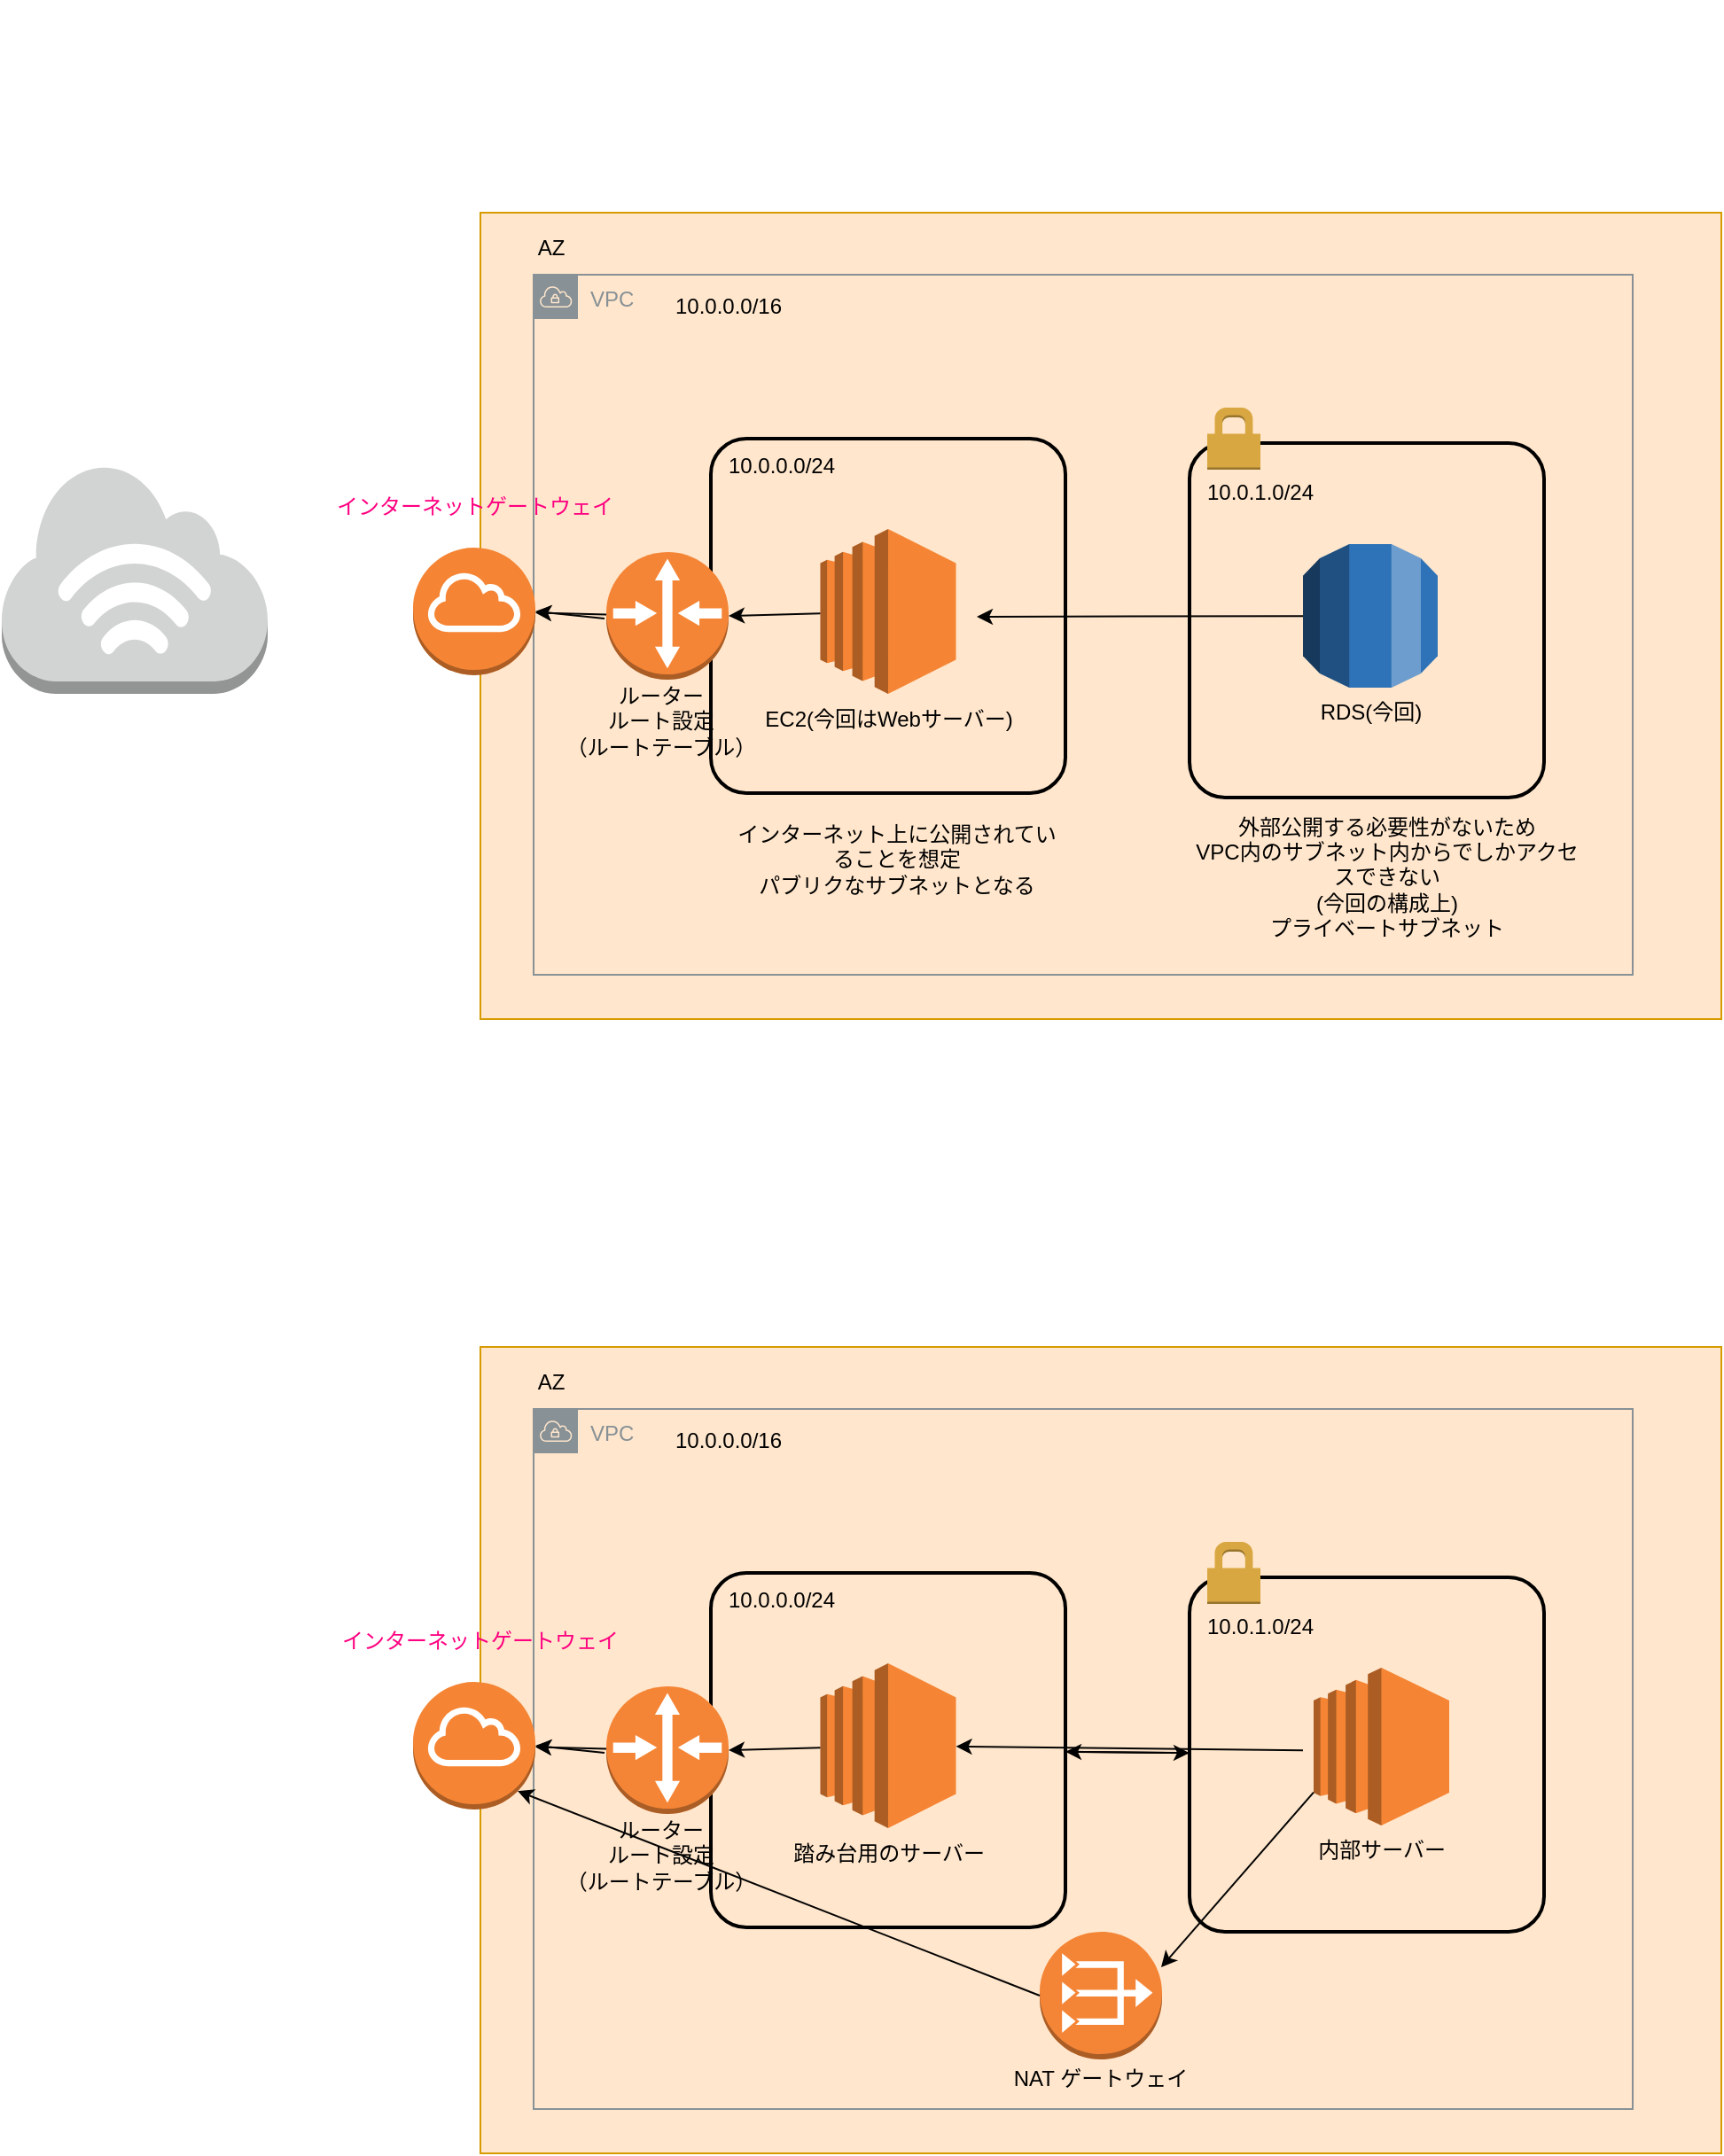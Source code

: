 <mxfile>
    <diagram id="4mKPl1IwxNbf66QrhqBI" name="Page-1">
        <mxGraphModel dx="1709" dy="473" grid="1" gridSize="10" guides="1" tooltips="1" connect="1" arrows="1" fold="1" page="1" pageScale="1" pageWidth="827" pageHeight="1169" math="0" shadow="0">
            <root>
                <mxCell id="0"/>
                <mxCell id="1" parent="0"/>
                <mxCell id="4" value="" style="rounded=0;whiteSpace=wrap;html=1;fillColor=#ffe6cc;strokeColor=#d79b00;fillStyle=auto;gradientColor=none;" parent="1" vertex="1">
                    <mxGeometry x="30" y="130" width="700" height="455" as="geometry"/>
                </mxCell>
                <mxCell id="3" value="VPC" style="sketch=0;outlineConnect=0;gradientColor=none;html=1;whiteSpace=wrap;fontSize=12;fontStyle=0;shape=mxgraph.aws4.group;grIcon=mxgraph.aws4.group_vpc;strokeColor=#879196;fillColor=none;verticalAlign=top;align=left;spacingLeft=30;fontColor=#879196;dashed=0;" parent="1" vertex="1">
                    <mxGeometry x="60" y="165" width="620" height="395" as="geometry"/>
                </mxCell>
                <mxCell id="26" value="10.0.0.0/16" style="text;html=1;align=center;verticalAlign=middle;whiteSpace=wrap;rounded=0;fillStyle=auto;fontColor=#000000;" parent="1" vertex="1">
                    <mxGeometry x="140" y="170" width="60" height="25" as="geometry"/>
                </mxCell>
                <mxCell id="27" value="AZ" style="text;html=1;align=center;verticalAlign=middle;whiteSpace=wrap;rounded=0;fillStyle=auto;fontColor=#000000;" parent="1" vertex="1">
                    <mxGeometry x="40" y="135" width="60" height="30" as="geometry"/>
                </mxCell>
                <mxCell id="28" value="" style="rounded=1;arcSize=10;dashed=0;fillColor=none;gradientColor=none;strokeWidth=2;fillStyle=auto;fontColor=#000000;strokeColor=#000000;" parent="1" vertex="1">
                    <mxGeometry x="430" y="260" width="200" height="200" as="geometry"/>
                </mxCell>
                <mxCell id="29" value="" style="dashed=0;html=1;shape=mxgraph.aws3.permissions;fillColor=#D9A741;gradientColor=none;dashed=0;fillStyle=auto;fontColor=#000000;" parent="1" vertex="1">
                    <mxGeometry x="440" y="240" width="30" height="35" as="geometry"/>
                </mxCell>
                <mxCell id="30" value="" style="rounded=1;arcSize=10;dashed=0;fillColor=none;gradientColor=none;strokeWidth=2;fillStyle=auto;fontColor=#000000;strokeColor=#000000;" parent="1" vertex="1">
                    <mxGeometry x="160" y="257.5" width="200" height="200" as="geometry"/>
                </mxCell>
                <mxCell id="32" value="EC2(今回はWebサーバー)" style="outlineConnect=0;dashed=0;verticalLabelPosition=bottom;verticalAlign=top;align=center;html=1;shape=mxgraph.aws3.ec2;fillColor=#F58534;gradientColor=none;fillStyle=auto;strokeColor=#000000;fontColor=#000000;" parent="1" vertex="1">
                    <mxGeometry x="221.75" y="308.5" width="76.5" height="93" as="geometry"/>
                </mxCell>
                <mxCell id="39" value="RDS(今回)" style="outlineConnect=0;dashed=0;verticalLabelPosition=bottom;verticalAlign=top;align=center;html=1;shape=mxgraph.aws3.rds;fillColor=#2E73B8;gradientColor=none;fillStyle=auto;strokeColor=#000000;fontColor=#000000;" parent="1" vertex="1">
                    <mxGeometry x="494" y="317" width="76" height="81" as="geometry"/>
                </mxCell>
                <mxCell id="41" value="" style="endArrow=classic;html=1;fontColor=#000000;strokeColor=#030303;" parent="1" source="39" edge="1">
                    <mxGeometry width="50" height="50" relative="1" as="geometry">
                        <mxPoint x="350" y="380" as="sourcePoint"/>
                        <mxPoint x="310" y="358" as="targetPoint"/>
                    </mxGeometry>
                </mxCell>
                <mxCell id="42" value="10.0.0.0/24" style="text;html=1;align=center;verticalAlign=middle;whiteSpace=wrap;rounded=0;fillStyle=auto;fontColor=#000000;" parent="1" vertex="1">
                    <mxGeometry x="170" y="260" width="60" height="25" as="geometry"/>
                </mxCell>
                <mxCell id="43" value="10.0.1.0/24" style="text;html=1;align=center;verticalAlign=middle;whiteSpace=wrap;rounded=0;fillStyle=auto;fontColor=#000000;" parent="1" vertex="1">
                    <mxGeometry x="440" y="275" width="60" height="25" as="geometry"/>
                </mxCell>
                <mxCell id="53" value="" style="edgeStyle=none;html=1;strokeColor=#030303;fontColor=#000000;" parent="1" source="44" target="49" edge="1">
                    <mxGeometry relative="1" as="geometry"/>
                </mxCell>
                <mxCell id="44" value="" style="outlineConnect=0;dashed=0;verticalLabelPosition=bottom;verticalAlign=top;align=center;html=1;shape=mxgraph.aws3.router;fillColor=#F58536;gradientColor=none;fillStyle=auto;strokeColor=#000000;fontColor=#000000;" parent="1" vertex="1">
                    <mxGeometry x="101" y="321.5" width="69" height="72" as="geometry"/>
                </mxCell>
                <mxCell id="47" value="" style="outlineConnect=0;dashed=0;verticalLabelPosition=bottom;verticalAlign=top;align=center;html=1;shape=mxgraph.aws3.internet_3;fillColor=#D2D3D3;gradientColor=none;fillStyle=auto;strokeColor=#000000;fontColor=#000000;" parent="1" vertex="1">
                    <mxGeometry x="-240" y="271.5" width="150" height="130" as="geometry"/>
                </mxCell>
                <mxCell id="48" value="ルーター&lt;br&gt;ルート設定&lt;br&gt;（ルートテーブル）" style="text;html=1;align=center;verticalAlign=middle;whiteSpace=wrap;rounded=0;fillStyle=auto;fontColor=#000000;" parent="1" vertex="1">
                    <mxGeometry x="60" y="393.5" width="143.5" height="46.5" as="geometry"/>
                </mxCell>
                <mxCell id="49" value="" style="outlineConnect=0;dashed=0;verticalLabelPosition=bottom;verticalAlign=top;align=center;html=1;shape=mxgraph.aws3.internet_gateway;fillColor=#F58534;gradientColor=none;fillStyle=auto;strokeColor=#000000;fontColor=#000000;" parent="1" vertex="1">
                    <mxGeometry x="-8" y="319" width="69" height="72" as="geometry"/>
                </mxCell>
                <mxCell id="50" value="" style="endArrow=classic;html=1;fontColor=#000000;strokeColor=#030303;entryX=1;entryY=0.5;entryDx=0;entryDy=0;entryPerimeter=0;" parent="1" source="32" target="44" edge="1">
                    <mxGeometry width="50" height="50" relative="1" as="geometry">
                        <mxPoint x="224" y="354.476" as="sourcePoint"/>
                        <mxPoint x="40" y="354.89" as="targetPoint"/>
                    </mxGeometry>
                </mxCell>
                <mxCell id="52" value="" style="endArrow=classic;html=1;fontColor=#000000;strokeColor=#030303;entryX=1;entryY=0.5;entryDx=0;entryDy=0;entryPerimeter=0;" parent="1" target="49" edge="1">
                    <mxGeometry width="50" height="50" relative="1" as="geometry">
                        <mxPoint x="100" y="359" as="sourcePoint"/>
                        <mxPoint x="48.25" y="360.72" as="targetPoint"/>
                    </mxGeometry>
                </mxCell>
                <mxCell id="54" value="" style="endArrow=classic;html=1;fontColor=#000000;strokeColor=#FFFFFF;fillColor=#f5f5f5;" parent="1" target="47" edge="1">
                    <mxGeometry width="50" height="50" relative="1" as="geometry">
                        <mxPoint x="-10" y="360" as="sourcePoint"/>
                        <mxPoint x="71" y="365" as="targetPoint"/>
                        <Array as="points">
                            <mxPoint x="-90" y="360"/>
                        </Array>
                    </mxGeometry>
                </mxCell>
                <mxCell id="55" value="インターネットへ&lt;br&gt;" style="text;html=1;align=center;verticalAlign=middle;whiteSpace=wrap;rounded=0;fillStyle=auto;fontColor=#FFFFFF;" parent="1" vertex="1">
                    <mxGeometry x="-140" y="393.5" width="150" height="25" as="geometry"/>
                </mxCell>
                <mxCell id="56" value="外部公開する必要性がないため&lt;br&gt;VPC内のサブネット内からでしかアクセスできない&lt;br&gt;(今回の構成上)&lt;br&gt;プライベートサブネット" style="text;html=1;align=center;verticalAlign=middle;whiteSpace=wrap;rounded=0;fillStyle=auto;fontColor=#000000;" parent="1" vertex="1">
                    <mxGeometry x="430" y="470" width="223" height="70" as="geometry"/>
                </mxCell>
                <mxCell id="58" value="インターネット上に公開されていることを想定&lt;br&gt;パブリクなサブネットとなる" style="text;html=1;align=center;verticalAlign=middle;whiteSpace=wrap;rounded=0;fillStyle=auto;fontColor=#000000;" parent="1" vertex="1">
                    <mxGeometry x="170" y="470" width="190" height="50" as="geometry"/>
                </mxCell>
                <mxCell id="61" value="今回の構成では&lt;br&gt;プライベートサブネットのRDSに対して、実際にネット公開されているサーバーを介し接続しているため&lt;br&gt;外部のインターネット環境から、直接RDSにアクセスして管理するのは難しい&lt;br&gt;これはRDSに限らずプライベートサブネット内にEC2などがある場合も同様のためweb公開されているサーバーを踏みだいにしてアクセスしなくてはならない" style="text;html=1;align=center;verticalAlign=middle;whiteSpace=wrap;rounded=0;fillStyle=auto;fontColor=#FFFFFF;" vertex="1" parent="1">
                    <mxGeometry x="30" y="10" width="430" height="110" as="geometry"/>
                </mxCell>
                <mxCell id="79" value="" style="rounded=0;whiteSpace=wrap;html=1;fillColor=#ffe6cc;strokeColor=#d79b00;fillStyle=auto;gradientColor=none;" vertex="1" parent="1">
                    <mxGeometry x="30" y="770" width="700" height="455" as="geometry"/>
                </mxCell>
                <mxCell id="80" value="VPC" style="sketch=0;outlineConnect=0;gradientColor=none;html=1;whiteSpace=wrap;fontSize=12;fontStyle=0;shape=mxgraph.aws4.group;grIcon=mxgraph.aws4.group_vpc;strokeColor=#879196;fillColor=none;verticalAlign=top;align=left;spacingLeft=30;fontColor=#879196;dashed=0;" vertex="1" parent="1">
                    <mxGeometry x="60" y="805" width="620" height="395" as="geometry"/>
                </mxCell>
                <mxCell id="81" value="10.0.0.0/16" style="text;html=1;align=center;verticalAlign=middle;whiteSpace=wrap;rounded=0;fillStyle=auto;fontColor=#000000;" vertex="1" parent="1">
                    <mxGeometry x="140" y="810" width="60" height="25" as="geometry"/>
                </mxCell>
                <mxCell id="82" value="AZ" style="text;html=1;align=center;verticalAlign=middle;whiteSpace=wrap;rounded=0;fillStyle=auto;fontColor=#000000;" vertex="1" parent="1">
                    <mxGeometry x="40" y="775" width="60" height="30" as="geometry"/>
                </mxCell>
                <mxCell id="105" value="" style="edgeStyle=none;html=1;fontColor=#FF0080;" edge="1" parent="1" source="83" target="85">
                    <mxGeometry relative="1" as="geometry"/>
                </mxCell>
                <mxCell id="83" value="" style="rounded=1;arcSize=10;dashed=0;fillColor=none;gradientColor=none;strokeWidth=2;fillStyle=auto;fontColor=#000000;strokeColor=#000000;" vertex="1" parent="1">
                    <mxGeometry x="430" y="900" width="200" height="200" as="geometry"/>
                </mxCell>
                <mxCell id="84" value="" style="dashed=0;html=1;shape=mxgraph.aws3.permissions;fillColor=#D9A741;gradientColor=none;dashed=0;fillStyle=auto;fontColor=#000000;" vertex="1" parent="1">
                    <mxGeometry x="440" y="880" width="30" height="35" as="geometry"/>
                </mxCell>
                <mxCell id="106" value="" style="edgeStyle=none;html=1;fontColor=#FF0080;" edge="1" parent="1" source="85" target="83">
                    <mxGeometry relative="1" as="geometry"/>
                </mxCell>
                <mxCell id="85" value="" style="rounded=1;arcSize=10;dashed=0;fillColor=none;gradientColor=none;strokeWidth=2;fillStyle=auto;fontColor=#000000;strokeColor=#000000;" vertex="1" parent="1">
                    <mxGeometry x="160" y="897.5" width="200" height="200" as="geometry"/>
                </mxCell>
                <mxCell id="86" value="踏み台用のサーバー" style="outlineConnect=0;dashed=0;verticalLabelPosition=bottom;verticalAlign=top;align=center;html=1;shape=mxgraph.aws3.ec2;fillColor=#F58534;gradientColor=none;fillStyle=auto;strokeColor=#000000;fontColor=#000000;" vertex="1" parent="1">
                    <mxGeometry x="221.75" y="948.5" width="76.5" height="93" as="geometry"/>
                </mxCell>
                <mxCell id="88" value="" style="endArrow=classic;html=1;fontColor=#000000;strokeColor=#030303;" edge="1" parent="1" target="86">
                    <mxGeometry width="50" height="50" relative="1" as="geometry">
                        <mxPoint x="494" y="997.586" as="sourcePoint"/>
                        <mxPoint x="310" y="998" as="targetPoint"/>
                    </mxGeometry>
                </mxCell>
                <mxCell id="89" value="10.0.0.0/24" style="text;html=1;align=center;verticalAlign=middle;whiteSpace=wrap;rounded=0;fillStyle=auto;fontColor=#000000;" vertex="1" parent="1">
                    <mxGeometry x="170" y="900" width="60" height="25" as="geometry"/>
                </mxCell>
                <mxCell id="90" value="10.0.1.0/24" style="text;html=1;align=center;verticalAlign=middle;whiteSpace=wrap;rounded=0;fillStyle=auto;fontColor=#000000;" vertex="1" parent="1">
                    <mxGeometry x="440" y="915" width="60" height="25" as="geometry"/>
                </mxCell>
                <mxCell id="91" value="" style="edgeStyle=none;html=1;strokeColor=#030303;fontColor=#000000;" edge="1" parent="1" source="92" target="94">
                    <mxGeometry relative="1" as="geometry"/>
                </mxCell>
                <mxCell id="92" value="" style="outlineConnect=0;dashed=0;verticalLabelPosition=bottom;verticalAlign=top;align=center;html=1;shape=mxgraph.aws3.router;fillColor=#F58536;gradientColor=none;fillStyle=auto;strokeColor=#000000;fontColor=#000000;" vertex="1" parent="1">
                    <mxGeometry x="101" y="961.5" width="69" height="72" as="geometry"/>
                </mxCell>
                <mxCell id="93" value="ルーター&lt;br&gt;ルート設定&lt;br&gt;（ルートテーブル）" style="text;html=1;align=center;verticalAlign=middle;whiteSpace=wrap;rounded=0;fillStyle=auto;fontColor=#000000;" vertex="1" parent="1">
                    <mxGeometry x="60" y="1033.5" width="143.5" height="46.5" as="geometry"/>
                </mxCell>
                <mxCell id="94" value="" style="outlineConnect=0;dashed=0;verticalLabelPosition=bottom;verticalAlign=top;align=center;html=1;shape=mxgraph.aws3.internet_gateway;fillColor=#F58534;gradientColor=none;fillStyle=auto;strokeColor=#000000;fontColor=#000000;" vertex="1" parent="1">
                    <mxGeometry x="-8" y="959" width="69" height="72" as="geometry"/>
                </mxCell>
                <mxCell id="95" value="" style="endArrow=classic;html=1;fontColor=#000000;strokeColor=#030303;entryX=1;entryY=0.5;entryDx=0;entryDy=0;entryPerimeter=0;" edge="1" parent="1" source="86" target="92">
                    <mxGeometry width="50" height="50" relative="1" as="geometry">
                        <mxPoint x="224" y="994.476" as="sourcePoint"/>
                        <mxPoint x="40" y="994.89" as="targetPoint"/>
                    </mxGeometry>
                </mxCell>
                <mxCell id="96" value="" style="endArrow=classic;html=1;fontColor=#000000;strokeColor=#030303;entryX=1;entryY=0.5;entryDx=0;entryDy=0;entryPerimeter=0;" edge="1" parent="1" target="94">
                    <mxGeometry width="50" height="50" relative="1" as="geometry">
                        <mxPoint x="100" y="999" as="sourcePoint"/>
                        <mxPoint x="48.25" y="1000.72" as="targetPoint"/>
                    </mxGeometry>
                </mxCell>
                <mxCell id="97" value="" style="endArrow=classic;html=1;fontColor=#000000;strokeColor=#FFFFFF;fillColor=#f5f5f5;" edge="1" parent="1">
                    <mxGeometry width="50" height="50" relative="1" as="geometry">
                        <mxPoint x="-10" y="970" as="sourcePoint"/>
                        <mxPoint x="-150" y="410" as="targetPoint"/>
                        <Array as="points">
                            <mxPoint x="-140" y="450"/>
                        </Array>
                    </mxGeometry>
                </mxCell>
                <mxCell id="100" value="内部サーバー" style="outlineConnect=0;dashed=0;verticalLabelPosition=bottom;verticalAlign=top;align=center;html=1;shape=mxgraph.aws3.ec2;fillColor=#F58534;gradientColor=none;fillStyle=auto;strokeColor=#000000;fontColor=#000000;" vertex="1" parent="1">
                    <mxGeometry x="500" y="951" width="76.5" height="89" as="geometry"/>
                </mxCell>
                <mxCell id="101" value="インターネットゲートウェイ" style="text;html=1;align=center;verticalAlign=middle;whiteSpace=wrap;rounded=0;fillStyle=auto;fontColor=#FF0080;" vertex="1" parent="1">
                    <mxGeometry x="-83.5" y="272.5" width="220" height="46.5" as="geometry"/>
                </mxCell>
                <mxCell id="102" value="インターネットゲートウェイ" style="text;html=1;align=center;verticalAlign=middle;whiteSpace=wrap;rounded=0;fillStyle=auto;fontColor=#FF0080;" vertex="1" parent="1">
                    <mxGeometry x="-80" y="912.5" width="220" height="46.5" as="geometry"/>
                </mxCell>
                <mxCell id="104" value="" style="outlineConnect=0;dashed=0;verticalLabelPosition=bottom;verticalAlign=top;align=center;html=1;shape=mxgraph.aws3.vpc_nat_gateway;fillColor=#F58536;gradientColor=none;fontColor=#FF0080;" vertex="1" parent="1">
                    <mxGeometry x="345.5" y="1100" width="69" height="72" as="geometry"/>
                </mxCell>
                <mxCell id="107" value="" style="endArrow=classic;html=1;fontColor=#000000;strokeColor=#030303;exitX=0;exitY=0.79;exitDx=0;exitDy=0;exitPerimeter=0;" edge="1" parent="1" source="100">
                    <mxGeometry width="50" height="50" relative="1" as="geometry">
                        <mxPoint x="609.75" y="1122.166" as="sourcePoint"/>
                        <mxPoint x="414" y="1120.003" as="targetPoint"/>
                    </mxGeometry>
                </mxCell>
                <mxCell id="108" value="" style="endArrow=classic;html=1;fontColor=#000000;strokeColor=#030303;exitX=0;exitY=0.5;exitDx=0;exitDy=0;exitPerimeter=0;entryX=0.855;entryY=0.855;entryDx=0;entryDy=0;entryPerimeter=0;" edge="1" parent="1" source="104" target="94">
                    <mxGeometry width="50" height="50" relative="1" as="geometry">
                        <mxPoint x="289.5" y="1126.31" as="sourcePoint"/>
                        <mxPoint x="203.5" y="1225.003" as="targetPoint"/>
                    </mxGeometry>
                </mxCell>
                <mxCell id="109" value="NAT ゲートウェイ" style="text;html=1;align=center;verticalAlign=middle;whiteSpace=wrap;rounded=0;fillStyle=auto;fontColor=#000000;" vertex="1" parent="1">
                    <mxGeometry x="308.25" y="1160" width="143.5" height="46.5" as="geometry"/>
                </mxCell>
                <mxCell id="110" value="上記の構成では、WEBサーバーを介してプライベートサブネット内のインスタンへ接続しRDSからの返答をWEBサーバーを介していたが、下記の場合は応答した後の返信用のトラフィックはNATゲートウェイを&lt;br&gt;介してインターネットに出る" style="text;html=1;align=center;verticalAlign=middle;whiteSpace=wrap;rounded=0;fillStyle=auto;fontColor=#FFFFFF;" vertex="1" parent="1">
                    <mxGeometry x="30" y="670" width="430" height="90" as="geometry"/>
                </mxCell>
            </root>
        </mxGraphModel>
    </diagram>
</mxfile>